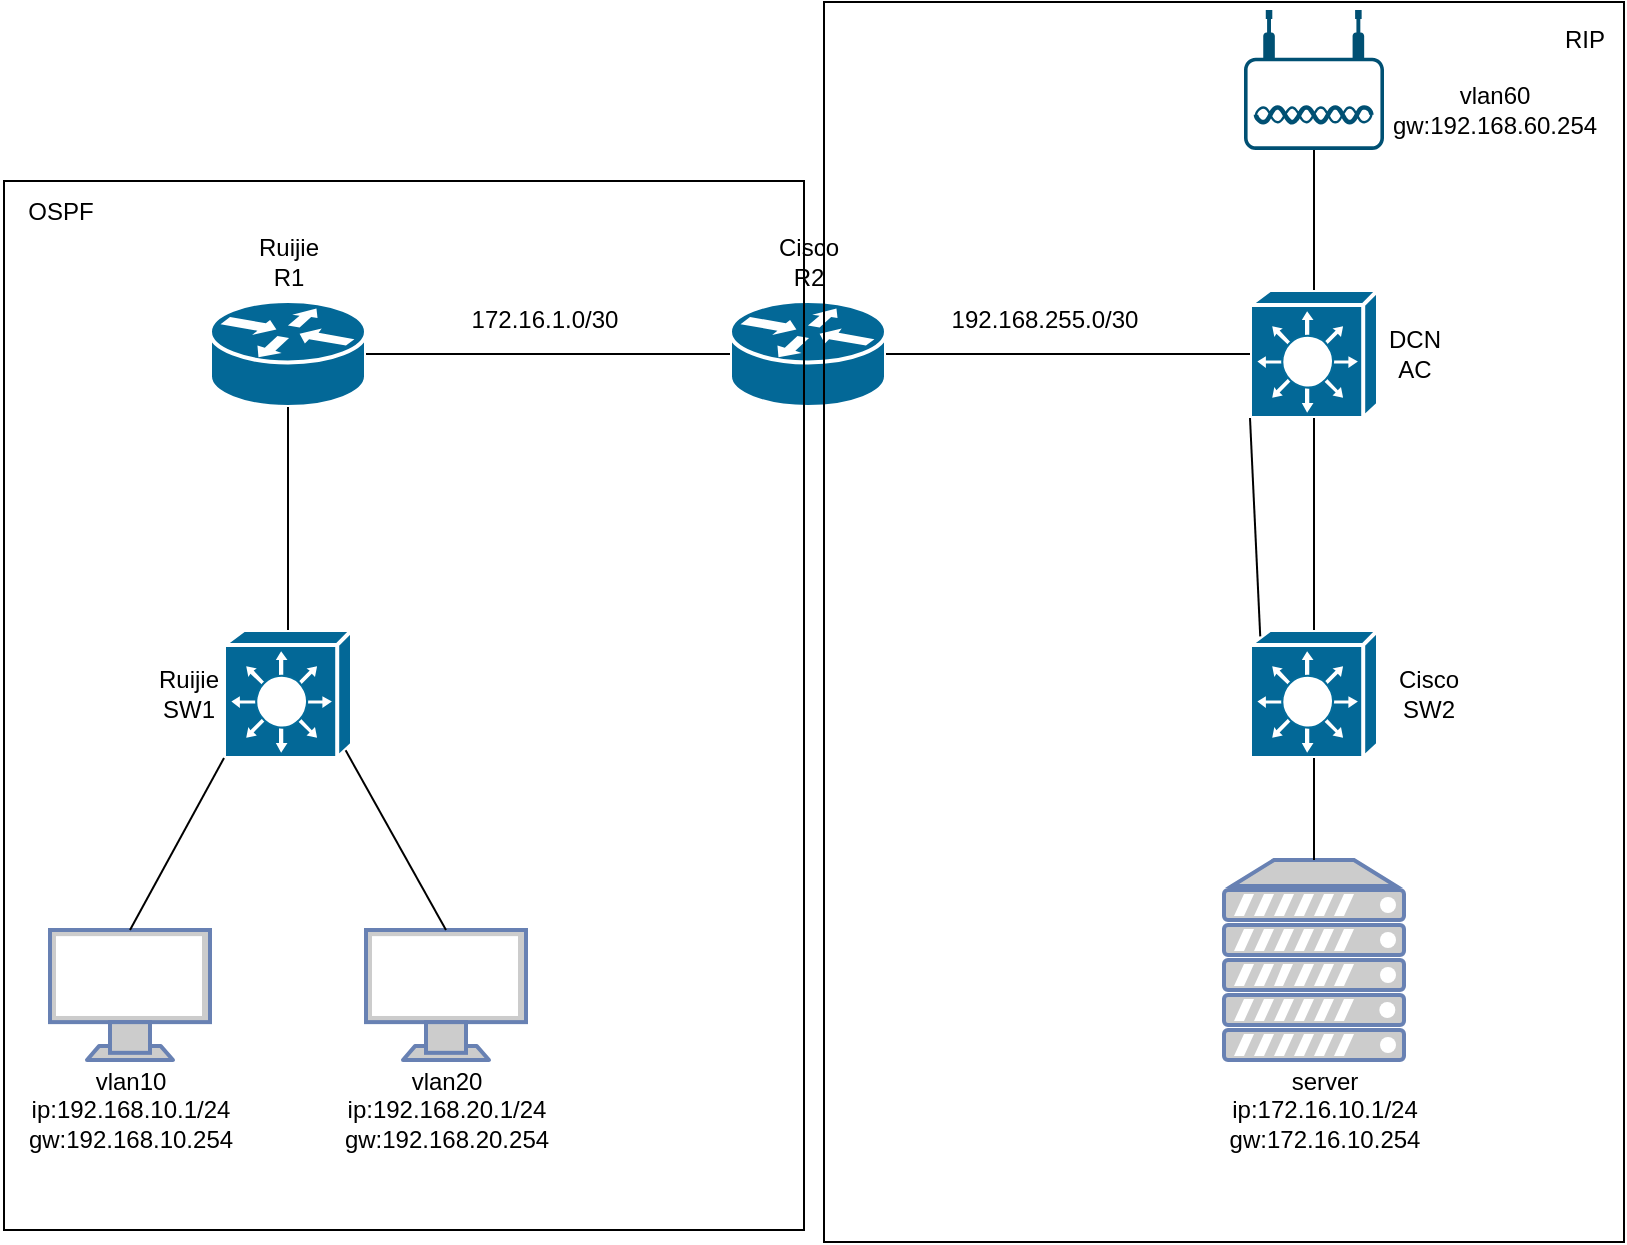 <mxfile version="20.5.1" type="github">
  <diagram id="P4eRs6HM1GS3csgYOm_V" name="Page-1">
    <mxGraphModel dx="895" dy="601" grid="1" gridSize="10" guides="1" tooltips="1" connect="1" arrows="1" fold="1" page="1" pageScale="1" pageWidth="850" pageHeight="1100" math="0" shadow="0">
      <root>
        <mxCell id="0" />
        <mxCell id="1" parent="0" />
        <mxCell id="QF8yON18dz7e8C4uch5Z-2" value="" style="shape=mxgraph.cisco.routers.router;sketch=0;html=1;pointerEvents=1;dashed=0;fillColor=#036897;strokeColor=#ffffff;strokeWidth=2;verticalLabelPosition=bottom;verticalAlign=top;align=center;outlineConnect=0;" vertex="1" parent="1">
          <mxGeometry x="393" y="245.5" width="78" height="53" as="geometry" />
        </mxCell>
        <mxCell id="QF8yON18dz7e8C4uch5Z-3" value="" style="shape=mxgraph.cisco.routers.router;sketch=0;html=1;pointerEvents=1;dashed=0;fillColor=#036897;strokeColor=#ffffff;strokeWidth=2;verticalLabelPosition=bottom;verticalAlign=top;align=center;outlineConnect=0;" vertex="1" parent="1">
          <mxGeometry x="133" y="245.5" width="78" height="53" as="geometry" />
        </mxCell>
        <mxCell id="QF8yON18dz7e8C4uch5Z-4" value="" style="shape=mxgraph.cisco.switches.layer_3_switch;sketch=0;html=1;pointerEvents=1;dashed=0;fillColor=#036897;strokeColor=#ffffff;strokeWidth=2;verticalLabelPosition=bottom;verticalAlign=top;align=center;outlineConnect=0;" vertex="1" parent="1">
          <mxGeometry x="653" y="410" width="64" height="64" as="geometry" />
        </mxCell>
        <mxCell id="QF8yON18dz7e8C4uch5Z-5" value="" style="shape=mxgraph.cisco.switches.layer_3_switch;sketch=0;html=1;pointerEvents=1;dashed=0;fillColor=#036897;strokeColor=#ffffff;strokeWidth=2;verticalLabelPosition=bottom;verticalAlign=top;align=center;outlineConnect=0;" vertex="1" parent="1">
          <mxGeometry x="653" y="240" width="64" height="64" as="geometry" />
        </mxCell>
        <mxCell id="QF8yON18dz7e8C4uch5Z-6" value="" style="shape=mxgraph.cisco.switches.layer_3_switch;sketch=0;html=1;pointerEvents=1;dashed=0;fillColor=#036897;strokeColor=#ffffff;strokeWidth=2;verticalLabelPosition=bottom;verticalAlign=top;align=center;outlineConnect=0;" vertex="1" parent="1">
          <mxGeometry x="140" y="410" width="64" height="64" as="geometry" />
        </mxCell>
        <mxCell id="QF8yON18dz7e8C4uch5Z-7" value="" style="fontColor=#0066CC;verticalAlign=top;verticalLabelPosition=bottom;labelPosition=center;align=center;html=1;outlineConnect=0;fillColor=#CCCCCC;strokeColor=#6881B3;gradientColor=none;gradientDirection=north;strokeWidth=2;shape=mxgraph.networks.monitor;" vertex="1" parent="1">
          <mxGeometry x="211" y="560" width="80" height="65" as="geometry" />
        </mxCell>
        <mxCell id="QF8yON18dz7e8C4uch5Z-8" value="" style="fontColor=#0066CC;verticalAlign=top;verticalLabelPosition=bottom;labelPosition=center;align=center;html=1;outlineConnect=0;fillColor=#CCCCCC;strokeColor=#6881B3;gradientColor=none;gradientDirection=north;strokeWidth=2;shape=mxgraph.networks.monitor;" vertex="1" parent="1">
          <mxGeometry x="53" y="560" width="80" height="65" as="geometry" />
        </mxCell>
        <mxCell id="QF8yON18dz7e8C4uch5Z-10" value="" style="fontColor=#0066CC;verticalAlign=top;verticalLabelPosition=bottom;labelPosition=center;align=center;html=1;outlineConnect=0;fillColor=#CCCCCC;strokeColor=#6881B3;gradientColor=none;gradientDirection=north;strokeWidth=2;shape=mxgraph.networks.server;" vertex="1" parent="1">
          <mxGeometry x="640" y="525" width="90" height="100" as="geometry" />
        </mxCell>
        <mxCell id="QF8yON18dz7e8C4uch5Z-11" value="" style="points=[[0.03,0.36,0],[0.18,0,0],[0.5,0.34,0],[0.82,0,0],[0.97,0.36,0],[1,0.67,0],[0.975,0.975,0],[0.5,1,0],[0.025,0.975,0],[0,0.67,0]];verticalLabelPosition=bottom;sketch=0;html=1;verticalAlign=top;aspect=fixed;align=center;pointerEvents=1;shape=mxgraph.cisco19.wireless_access_point;fillColor=#005073;strokeColor=none;" vertex="1" parent="1">
          <mxGeometry x="650" y="100" width="70" height="70" as="geometry" />
        </mxCell>
        <mxCell id="QF8yON18dz7e8C4uch5Z-12" value="" style="endArrow=none;html=1;rounded=0;entryX=0;entryY=0.5;entryDx=0;entryDy=0;entryPerimeter=0;exitX=1;exitY=0.5;exitDx=0;exitDy=0;exitPerimeter=0;" edge="1" parent="1" source="QF8yON18dz7e8C4uch5Z-3" target="QF8yON18dz7e8C4uch5Z-2">
          <mxGeometry width="50" height="50" relative="1" as="geometry">
            <mxPoint x="400" y="430" as="sourcePoint" />
            <mxPoint x="450" y="380" as="targetPoint" />
          </mxGeometry>
        </mxCell>
        <mxCell id="QF8yON18dz7e8C4uch5Z-13" value="" style="endArrow=none;html=1;rounded=0;entryX=0;entryY=0.5;entryDx=0;entryDy=0;entryPerimeter=0;exitX=1;exitY=0.5;exitDx=0;exitDy=0;exitPerimeter=0;" edge="1" parent="1" source="QF8yON18dz7e8C4uch5Z-2" target="QF8yON18dz7e8C4uch5Z-5">
          <mxGeometry width="50" height="50" relative="1" as="geometry">
            <mxPoint x="400" y="430" as="sourcePoint" />
            <mxPoint x="450" y="380" as="targetPoint" />
          </mxGeometry>
        </mxCell>
        <mxCell id="QF8yON18dz7e8C4uch5Z-14" value="" style="endArrow=none;html=1;rounded=0;entryX=0;entryY=1;entryDx=0;entryDy=0;entryPerimeter=0;exitX=0.08;exitY=0.05;exitDx=0;exitDy=0;exitPerimeter=0;" edge="1" parent="1" source="QF8yON18dz7e8C4uch5Z-4" target="QF8yON18dz7e8C4uch5Z-5">
          <mxGeometry width="50" height="50" relative="1" as="geometry">
            <mxPoint x="400" y="430" as="sourcePoint" />
            <mxPoint x="620" y="350" as="targetPoint" />
          </mxGeometry>
        </mxCell>
        <mxCell id="QF8yON18dz7e8C4uch5Z-15" value="" style="endArrow=none;html=1;rounded=0;entryX=0.5;entryY=1;entryDx=0;entryDy=0;entryPerimeter=0;exitX=0.5;exitY=0;exitDx=0;exitDy=0;exitPerimeter=0;" edge="1" parent="1" source="QF8yON18dz7e8C4uch5Z-6" target="QF8yON18dz7e8C4uch5Z-3">
          <mxGeometry width="50" height="50" relative="1" as="geometry">
            <mxPoint x="400" y="430" as="sourcePoint" />
            <mxPoint x="450" y="380" as="targetPoint" />
          </mxGeometry>
        </mxCell>
        <mxCell id="QF8yON18dz7e8C4uch5Z-16" value="" style="endArrow=none;html=1;rounded=0;entryX=0.5;entryY=1;entryDx=0;entryDy=0;entryPerimeter=0;" edge="1" parent="1" source="QF8yON18dz7e8C4uch5Z-5" target="QF8yON18dz7e8C4uch5Z-11">
          <mxGeometry width="50" height="50" relative="1" as="geometry">
            <mxPoint x="400" y="430" as="sourcePoint" />
            <mxPoint x="450" y="380" as="targetPoint" />
          </mxGeometry>
        </mxCell>
        <mxCell id="QF8yON18dz7e8C4uch5Z-17" value="" style="endArrow=none;html=1;rounded=0;entryX=0.5;entryY=1;entryDx=0;entryDy=0;entryPerimeter=0;exitX=0.5;exitY=0;exitDx=0;exitDy=0;exitPerimeter=0;" edge="1" parent="1" source="QF8yON18dz7e8C4uch5Z-10" target="QF8yON18dz7e8C4uch5Z-4">
          <mxGeometry width="50" height="50" relative="1" as="geometry">
            <mxPoint x="400" y="430" as="sourcePoint" />
            <mxPoint x="450" y="380" as="targetPoint" />
          </mxGeometry>
        </mxCell>
        <mxCell id="QF8yON18dz7e8C4uch5Z-18" value="" style="endArrow=none;html=1;rounded=0;entryX=0;entryY=1;entryDx=0;entryDy=0;entryPerimeter=0;exitX=0.5;exitY=0;exitDx=0;exitDy=0;exitPerimeter=0;" edge="1" parent="1" source="QF8yON18dz7e8C4uch5Z-8" target="QF8yON18dz7e8C4uch5Z-6">
          <mxGeometry width="50" height="50" relative="1" as="geometry">
            <mxPoint x="400" y="430" as="sourcePoint" />
            <mxPoint x="450" y="380" as="targetPoint" />
          </mxGeometry>
        </mxCell>
        <mxCell id="QF8yON18dz7e8C4uch5Z-19" value="" style="endArrow=none;html=1;rounded=0;entryX=0.95;entryY=0.94;entryDx=0;entryDy=0;entryPerimeter=0;exitX=0.5;exitY=0;exitDx=0;exitDy=0;exitPerimeter=0;" edge="1" parent="1" source="QF8yON18dz7e8C4uch5Z-7" target="QF8yON18dz7e8C4uch5Z-6">
          <mxGeometry width="50" height="50" relative="1" as="geometry">
            <mxPoint x="400" y="430" as="sourcePoint" />
            <mxPoint x="450" y="380" as="targetPoint" />
          </mxGeometry>
        </mxCell>
        <mxCell id="QF8yON18dz7e8C4uch5Z-20" value="Ruijie&lt;br&gt;R1" style="text;html=1;align=center;verticalAlign=middle;resizable=0;points=[];autosize=1;strokeColor=none;fillColor=none;" vertex="1" parent="1">
          <mxGeometry x="147" y="205.5" width="50" height="40" as="geometry" />
        </mxCell>
        <mxCell id="QF8yON18dz7e8C4uch5Z-21" value="Cisco&lt;br&gt;R2" style="text;html=1;align=center;verticalAlign=middle;resizable=0;points=[];autosize=1;strokeColor=none;fillColor=none;" vertex="1" parent="1">
          <mxGeometry x="407" y="205.5" width="50" height="40" as="geometry" />
        </mxCell>
        <mxCell id="QF8yON18dz7e8C4uch5Z-22" value="Ruijie&lt;br&gt;SW1" style="text;html=1;align=center;verticalAlign=middle;resizable=0;points=[];autosize=1;strokeColor=none;fillColor=none;" vertex="1" parent="1">
          <mxGeometry x="97" y="422" width="50" height="40" as="geometry" />
        </mxCell>
        <mxCell id="QF8yON18dz7e8C4uch5Z-23" value="DCN&lt;br&gt;AC" style="text;html=1;align=center;verticalAlign=middle;resizable=0;points=[];autosize=1;strokeColor=none;fillColor=none;" vertex="1" parent="1">
          <mxGeometry x="710" y="252" width="50" height="40" as="geometry" />
        </mxCell>
        <mxCell id="QF8yON18dz7e8C4uch5Z-24" value="Cisco&lt;br&gt;SW2" style="text;html=1;align=center;verticalAlign=middle;resizable=0;points=[];autosize=1;strokeColor=none;fillColor=none;" vertex="1" parent="1">
          <mxGeometry x="717" y="422" width="50" height="40" as="geometry" />
        </mxCell>
        <mxCell id="QF8yON18dz7e8C4uch5Z-25" value="vlan10&lt;br&gt;ip:192.168.10.1/24&lt;br&gt;gw:192.168.10.254" style="text;html=1;align=center;verticalAlign=middle;resizable=0;points=[];autosize=1;strokeColor=none;fillColor=none;" vertex="1" parent="1">
          <mxGeometry x="28" y="620" width="130" height="60" as="geometry" />
        </mxCell>
        <mxCell id="QF8yON18dz7e8C4uch5Z-26" value="vlan20&lt;br&gt;ip:192.168.20.1/24&lt;br&gt;gw:192.168.20.254" style="text;html=1;align=center;verticalAlign=middle;resizable=0;points=[];autosize=1;strokeColor=none;fillColor=none;" vertex="1" parent="1">
          <mxGeometry x="186" y="620" width="130" height="60" as="geometry" />
        </mxCell>
        <mxCell id="QF8yON18dz7e8C4uch5Z-27" value="server&lt;br&gt;ip:172.16.10.1/24&lt;br&gt;gw:172.16.10.254" style="text;html=1;align=center;verticalAlign=middle;resizable=0;points=[];autosize=1;strokeColor=none;fillColor=none;" vertex="1" parent="1">
          <mxGeometry x="630" y="620" width="120" height="60" as="geometry" />
        </mxCell>
        <mxCell id="QF8yON18dz7e8C4uch5Z-28" value="172.16.1.0/30" style="text;html=1;align=center;verticalAlign=middle;resizable=0;points=[];autosize=1;strokeColor=none;fillColor=none;" vertex="1" parent="1">
          <mxGeometry x="250" y="240" width="100" height="30" as="geometry" />
        </mxCell>
        <mxCell id="QF8yON18dz7e8C4uch5Z-29" value="192.168.255.0/30" style="text;html=1;align=center;verticalAlign=middle;resizable=0;points=[];autosize=1;strokeColor=none;fillColor=none;" vertex="1" parent="1">
          <mxGeometry x="490" y="240" width="120" height="30" as="geometry" />
        </mxCell>
        <mxCell id="QF8yON18dz7e8C4uch5Z-30" value="vlan60&lt;br&gt;gw:192.168.60.254" style="text;html=1;align=center;verticalAlign=middle;resizable=0;points=[];autosize=1;strokeColor=none;fillColor=none;" vertex="1" parent="1">
          <mxGeometry x="710" y="130" width="130" height="40" as="geometry" />
        </mxCell>
        <mxCell id="QF8yON18dz7e8C4uch5Z-31" value="" style="rounded=0;whiteSpace=wrap;html=1;fillColor=none;" vertex="1" parent="1">
          <mxGeometry x="30" y="185.5" width="400" height="524.5" as="geometry" />
        </mxCell>
        <mxCell id="QF8yON18dz7e8C4uch5Z-32" value="" style="rounded=0;whiteSpace=wrap;html=1;fillColor=none;" vertex="1" parent="1">
          <mxGeometry x="440" y="96" width="400" height="620" as="geometry" />
        </mxCell>
        <mxCell id="QF8yON18dz7e8C4uch5Z-33" value="OSPF" style="text;html=1;align=center;verticalAlign=middle;resizable=0;points=[];autosize=1;strokeColor=none;fillColor=none;" vertex="1" parent="1">
          <mxGeometry x="28" y="185.5" width="60" height="30" as="geometry" />
        </mxCell>
        <mxCell id="QF8yON18dz7e8C4uch5Z-34" value="RIP" style="text;html=1;align=center;verticalAlign=middle;resizable=0;points=[];autosize=1;strokeColor=none;fillColor=none;" vertex="1" parent="1">
          <mxGeometry x="800" y="100" width="40" height="30" as="geometry" />
        </mxCell>
        <mxCell id="QF8yON18dz7e8C4uch5Z-35" value="" style="endArrow=none;html=1;rounded=0;entryX=0.5;entryY=1;entryDx=0;entryDy=0;entryPerimeter=0;exitX=0.5;exitY=0;exitDx=0;exitDy=0;exitPerimeter=0;" edge="1" parent="1" source="QF8yON18dz7e8C4uch5Z-4" target="QF8yON18dz7e8C4uch5Z-5">
          <mxGeometry width="50" height="50" relative="1" as="geometry">
            <mxPoint x="420" y="450" as="sourcePoint" />
            <mxPoint x="470" y="400" as="targetPoint" />
          </mxGeometry>
        </mxCell>
      </root>
    </mxGraphModel>
  </diagram>
</mxfile>
